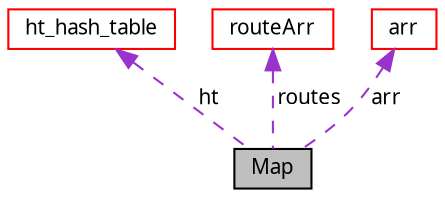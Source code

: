 digraph "Map"
{
  edge [fontname="Verdana",fontsize="10",labelfontname="Verdana",labelfontsize="10"];
  node [fontname="Verdana",fontsize="10",shape=record];
  Node1 [label="Map",height=0.2,width=0.4,color="black", fillcolor="grey75", style="filled", fontcolor="black"];
  Node2 -> Node1 [dir="back",color="darkorchid3",fontsize="10",style="dashed",label=" ht" ,fontname="Verdana"];
  Node2 [label="ht_hash_table",height=0.2,width=0.4,color="red", fillcolor="white", style="filled",URL="$structht__hash__table.html",tooltip="Structure for Hash Table. "];
  Node3 -> Node1 [dir="back",color="darkorchid3",fontsize="10",style="dashed",label=" routes" ,fontname="Verdana"];
  Node3 [label="routeArr",height=0.2,width=0.4,color="red", fillcolor="white", style="filled",URL="$structrouteArr.html",tooltip="Structure storing first city in a route. "];
  Node4 -> Node1 [dir="back",color="darkorchid3",fontsize="10",style="dashed",label=" arr" ,fontname="Verdana"];
  Node4 [label="arr",height=0.2,width=0.4,color="red", fillcolor="white", style="filled",URL="$structarr.html"];
}
